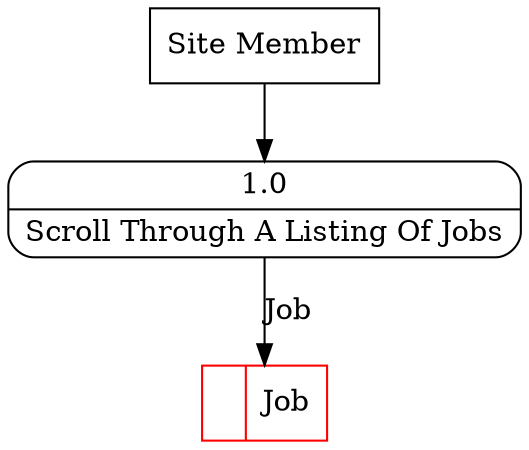 digraph dfd2{ 
node[shape=record]
200 [label="<f0>  |<f1> Job " color=red];
201 [label="Site Member" shape=box];
202 [label="{<f0> 1.0|<f1> Scroll Through A Listing Of Jobs }" shape=Mrecord];
201 -> 202
202 -> 200 [label="Job"]
}